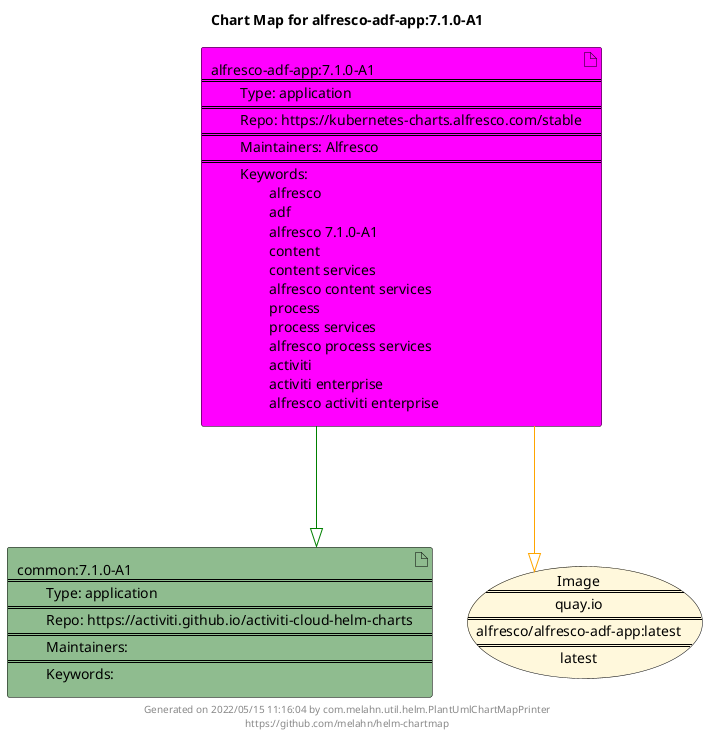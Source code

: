 @startuml
skinparam linetype ortho
skinparam backgroundColor white
skinparam usecaseBorderColor black
skinparam usecaseArrowColor LightSlateGray
skinparam artifactBorderColor black
skinparam artifactArrowColor LightSlateGray

title Chart Map for alfresco-adf-app:7.1.0-A1

'There are 2 referenced Helm Charts
artifact "common:7.1.0-A1\n====\n\tType: application\n====\n\tRepo: https://activiti.github.io/activiti-cloud-helm-charts\n====\n\tMaintainers: \n====\n\tKeywords: " as common_7_1_0_A1 #DarkSeaGreen
artifact "alfresco-adf-app:7.1.0-A1\n====\n\tType: application\n====\n\tRepo: https://kubernetes-charts.alfresco.com/stable\n====\n\tMaintainers: Alfresco\n====\n\tKeywords: \n\t\talfresco\n\t\tadf\n\t\talfresco 7.1.0-A1\n\t\tcontent\n\t\tcontent services\n\t\talfresco content services\n\t\tprocess\n\t\tprocess services\n\t\talfresco process services\n\t\tactiviti\n\t\tactiviti enterprise\n\t\talfresco activiti enterprise" as alfresco_adf_app_7_1_0_A1 #Fuchsia

'There is one referenced Docker Image
usecase "Image\n====\nquay.io\n====\nalfresco/alfresco-adf-app:latest\n====\nlatest" as quay_io_alfresco_alfresco_adf_app_latest #Cornsilk

'Chart Dependencies
alfresco_adf_app_7_1_0_A1--[#green]-|>common_7_1_0_A1
alfresco_adf_app_7_1_0_A1--[#orange]-|>quay_io_alfresco_alfresco_adf_app_latest

center footer Generated on 2022/05/15 11:16:04 by com.melahn.util.helm.PlantUmlChartMapPrinter\nhttps://github.com/melahn/helm-chartmap
@enduml
